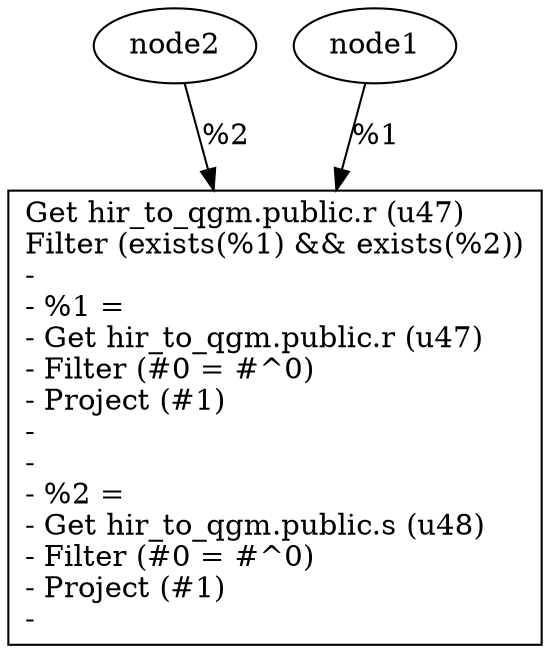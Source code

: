 digraph G {
    node0 [shape = record, label="Get hir_to_qgm.public.r (u47)\lFilter (exists(%1) && exists(%2))\l-\l- %1 =\l- Get hir_to_qgm.public.r (u47)\l- Filter (#0 = #^0)\l- Project (#1)\l-\l-\l- %2 =\l- Get hir_to_qgm.public.s (u48)\l- Filter (#0 = #^0)\l- Project (#1)\l-\l"]
    node2 -> node0 [label = "%2\l"]
    node1 -> node0 [label = "%1\l"]
}

